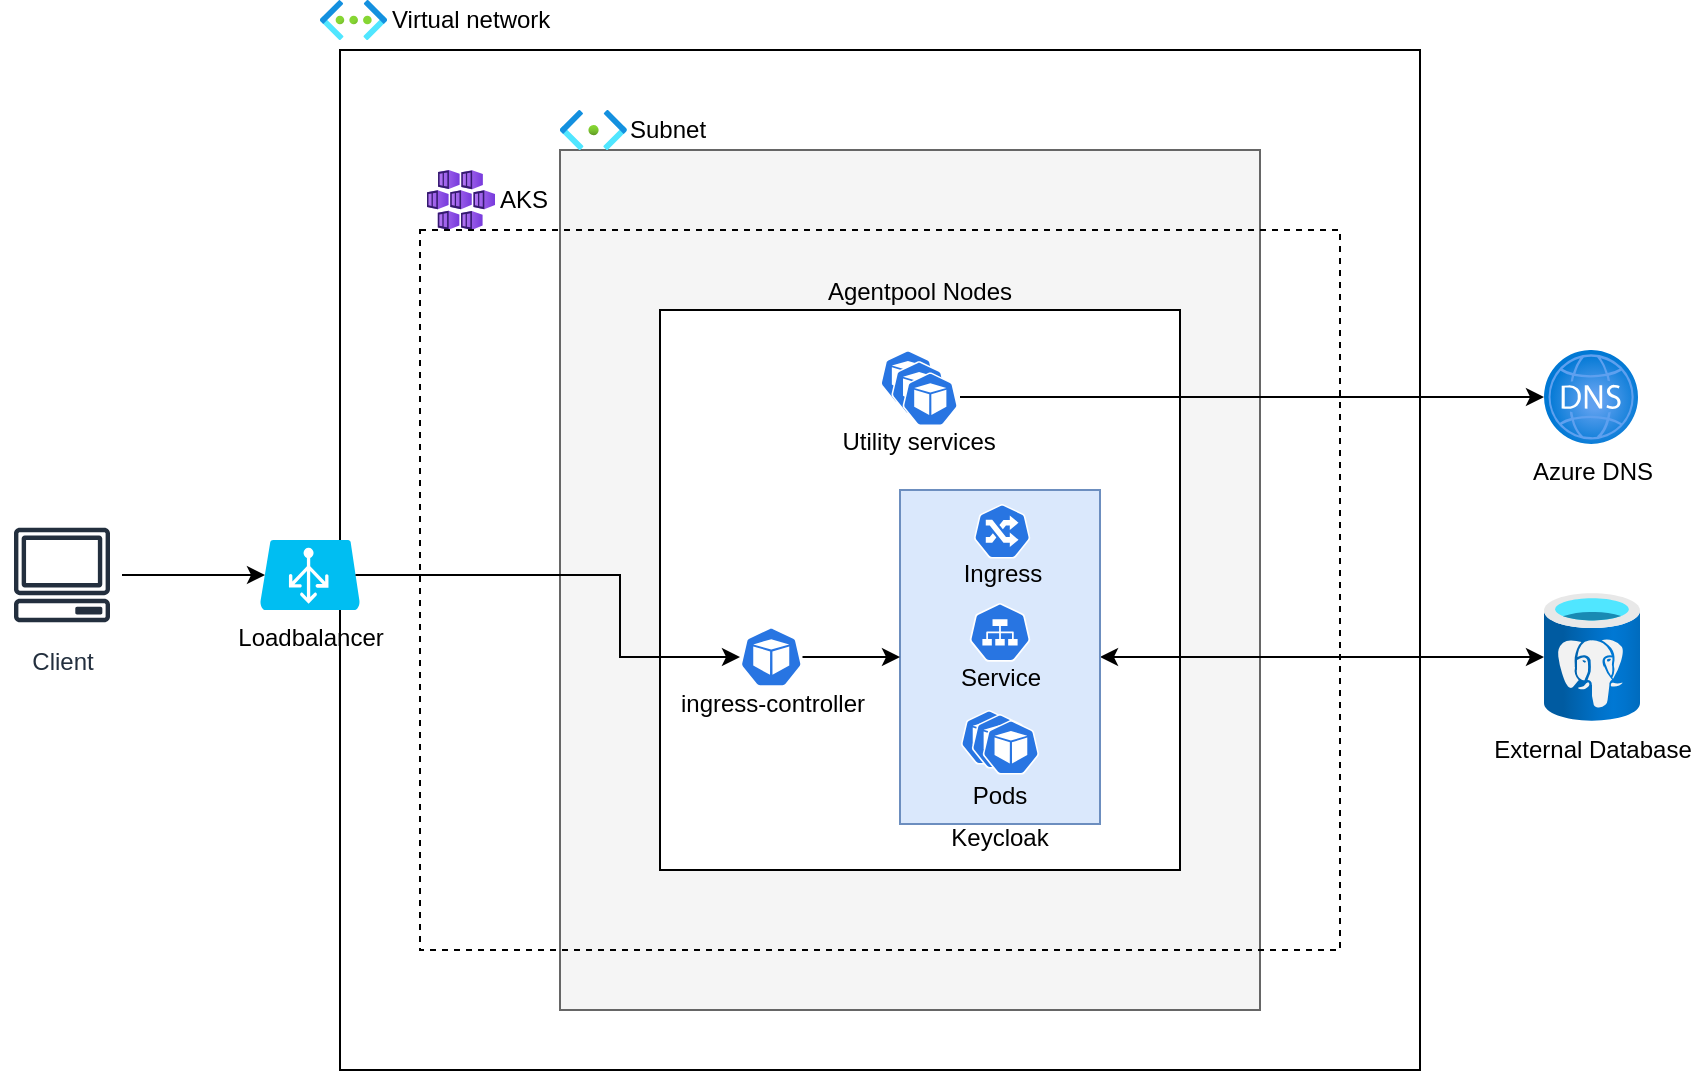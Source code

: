 <mxfile version="24.7.8">
  <diagram name="Page-1" id="xbvwgKmBpclG6BlPWKc4">
    <mxGraphModel dx="5529" dy="1868" grid="1" gridSize="10" guides="1" tooltips="1" connect="1" arrows="1" fold="1" page="1" pageScale="1" pageWidth="1169" pageHeight="827" math="0" shadow="0">
      <root>
        <mxCell id="0" />
        <mxCell id="1" parent="0" />
        <mxCell id="oSJyuPCntMrMoKZBstUJ-65" value="Virtual network" style="image;aspect=fixed;html=1;points=[];align=left;fontSize=12;image=img/lib/azure2/networking/Virtual_Networks.svg;labelPosition=right;verticalLabelPosition=middle;verticalAlign=middle;" vertex="1" parent="1">
          <mxGeometry x="-1270" y="155" width="33.5" height="20" as="geometry" />
        </mxCell>
        <mxCell id="oSJyuPCntMrMoKZBstUJ-66" value="" style="rounded=0;whiteSpace=wrap;html=1;fillColor=none;" vertex="1" parent="1">
          <mxGeometry x="-1260" y="180" width="540" height="510" as="geometry" />
        </mxCell>
        <mxCell id="oSJyuPCntMrMoKZBstUJ-67" value="" style="rounded=0;whiteSpace=wrap;html=1;fillColor=#f5f5f5;fontColor=#333333;strokeColor=#666666;" vertex="1" parent="1">
          <mxGeometry x="-1150" y="230" width="350" height="430" as="geometry" />
        </mxCell>
        <mxCell id="oSJyuPCntMrMoKZBstUJ-68" value="Subnet" style="image;aspect=fixed;html=1;points=[];align=left;fontSize=12;image=img/lib/azure2/networking/Subnet.svg;labelPosition=right;verticalLabelPosition=middle;verticalAlign=middle;" vertex="1" parent="1">
          <mxGeometry x="-1150" y="210" width="33.4" height="20" as="geometry" />
        </mxCell>
        <mxCell id="oSJyuPCntMrMoKZBstUJ-69" value="&lt;div&gt;AKS&lt;/div&gt;" style="image;aspect=fixed;html=1;points=[];align=left;fontSize=12;image=img/lib/azure2/compute/Kubernetes_Services.svg;labelPosition=right;verticalLabelPosition=middle;verticalAlign=middle;" vertex="1" parent="1">
          <mxGeometry x="-1216.5" y="240" width="34" height="30" as="geometry" />
        </mxCell>
        <mxCell id="oSJyuPCntMrMoKZBstUJ-74" value="" style="rounded=0;whiteSpace=wrap;html=1;fillColor=none;dashed=1;" vertex="1" parent="1">
          <mxGeometry x="-1220" y="270" width="460" height="360" as="geometry" />
        </mxCell>
        <mxCell id="oSJyuPCntMrMoKZBstUJ-76" value="Agentpool Nodes" style="rounded=0;whiteSpace=wrap;html=1;labelPosition=center;verticalLabelPosition=top;align=center;verticalAlign=bottom;" vertex="1" parent="1">
          <mxGeometry x="-1100" y="310" width="260" height="280" as="geometry" />
        </mxCell>
        <mxCell id="oSJyuPCntMrMoKZBstUJ-78" value="Utility services" style="group;labelPosition=center;verticalLabelPosition=bottom;align=center;verticalAlign=top;spacingBottom=0;textShadow=0;spacing=0;spacingTop=-4;" vertex="1" connectable="0" parent="1">
          <mxGeometry x="-990" y="330" width="39.12" height="38" as="geometry" />
        </mxCell>
        <mxCell id="oSJyuPCntMrMoKZBstUJ-79" value="" style="aspect=fixed;sketch=0;html=1;dashed=0;whitespace=wrap;verticalLabelPosition=bottom;verticalAlign=top;fillColor=#2875E2;strokeColor=#ffffff;points=[[0.005,0.63,0],[0.1,0.2,0],[0.9,0.2,0],[0.5,0,0],[0.995,0.63,0],[0.72,0.99,0],[0.5,1,0],[0.28,0.99,0]];shape=mxgraph.kubernetes.icon2;prIcon=pod" vertex="1" parent="oSJyuPCntMrMoKZBstUJ-78">
          <mxGeometry width="27.938" height="26.821" as="geometry" />
        </mxCell>
        <mxCell id="oSJyuPCntMrMoKZBstUJ-80" value="" style="aspect=fixed;sketch=0;html=1;dashed=0;whitespace=wrap;verticalLabelPosition=bottom;verticalAlign=top;fillColor=#2875E2;strokeColor=#ffffff;points=[[0.005,0.63,0],[0.1,0.2,0],[0.9,0.2,0],[0.5,0,0],[0.995,0.63,0],[0.72,0.99,0],[0.5,1,0],[0.28,0.99,0]];shape=mxgraph.kubernetes.icon2;prIcon=pod" vertex="1" parent="oSJyuPCntMrMoKZBstUJ-78">
          <mxGeometry x="5.589" y="5.588" width="27.938" height="26.821" as="geometry" />
        </mxCell>
        <mxCell id="oSJyuPCntMrMoKZBstUJ-81" value="" style="aspect=fixed;sketch=0;html=1;dashed=0;whitespace=wrap;verticalLabelPosition=bottom;verticalAlign=top;fillColor=#2875E2;strokeColor=#ffffff;points=[[0.005,0.63,0],[0.1,0.2,0],[0.9,0.2,0],[0.5,0,0],[0.995,0.63,0],[0.72,0.99,0],[0.5,1,0],[0.28,0.99,0]];shape=mxgraph.kubernetes.icon2;prIcon=pod" vertex="1" parent="oSJyuPCntMrMoKZBstUJ-78">
          <mxGeometry x="11.177" y="11.176" width="27.938" height="26.821" as="geometry" />
        </mxCell>
        <mxCell id="oSJyuPCntMrMoKZBstUJ-119" style="edgeStyle=orthogonalEdgeStyle;rounded=0;orthogonalLoop=1;jettySize=auto;html=1;entryX=1;entryY=0.5;entryDx=0;entryDy=0;startArrow=classic;startFill=1;" edge="1" parent="1" source="oSJyuPCntMrMoKZBstUJ-90" target="oSJyuPCntMrMoKZBstUJ-91">
          <mxGeometry relative="1" as="geometry" />
        </mxCell>
        <mxCell id="oSJyuPCntMrMoKZBstUJ-90" value="External Database" style="image;aspect=fixed;html=1;points=[];align=center;fontSize=12;image=img/lib/azure2/databases/Azure_Database_PostgreSQL_Server.svg;" vertex="1" parent="1">
          <mxGeometry x="-658" y="451.5" width="48" height="64" as="geometry" />
        </mxCell>
        <mxCell id="oSJyuPCntMrMoKZBstUJ-92" value="Client" style="sketch=0;outlineConnect=0;fontColor=#232F3E;gradientColor=none;strokeColor=#232F3E;fillColor=#ffffff;dashed=0;verticalLabelPosition=bottom;verticalAlign=top;align=center;html=1;fontSize=12;fontStyle=0;aspect=fixed;shape=mxgraph.aws4.resourceIcon;resIcon=mxgraph.aws4.client;" vertex="1" parent="1">
          <mxGeometry x="-1429" y="413" width="60" height="59" as="geometry" />
        </mxCell>
        <mxCell id="oSJyuPCntMrMoKZBstUJ-94" value="Loadbalancer" style="verticalLabelPosition=bottom;html=1;verticalAlign=top;align=center;strokeColor=none;fillColor=#00BEF2;shape=mxgraph.azure.azure_load_balancer;" vertex="1" parent="1">
          <mxGeometry x="-1300" y="425" width="50" height="35" as="geometry" />
        </mxCell>
        <mxCell id="oSJyuPCntMrMoKZBstUJ-117" style="edgeStyle=orthogonalEdgeStyle;rounded=0;orthogonalLoop=1;jettySize=auto;html=1;entryX=0.05;entryY=0.5;entryDx=0;entryDy=0;entryPerimeter=0;" edge="1" parent="1" source="oSJyuPCntMrMoKZBstUJ-92" target="oSJyuPCntMrMoKZBstUJ-94">
          <mxGeometry relative="1" as="geometry" />
        </mxCell>
        <mxCell id="oSJyuPCntMrMoKZBstUJ-120" value="" style="group" vertex="1" connectable="0" parent="1">
          <mxGeometry x="-980" y="400" width="100" height="167" as="geometry" />
        </mxCell>
        <mxCell id="oSJyuPCntMrMoKZBstUJ-91" value="Keycloak" style="rounded=0;whiteSpace=wrap;html=1;fillColor=#dae8fc;strokeColor=#6c8ebf;labelPosition=center;verticalLabelPosition=bottom;align=center;verticalAlign=top;spacing=0;spacingTop=-5;" vertex="1" parent="oSJyuPCntMrMoKZBstUJ-120">
          <mxGeometry width="100" height="167" as="geometry" />
        </mxCell>
        <mxCell id="oSJyuPCntMrMoKZBstUJ-93" value="Ingress" style="aspect=fixed;sketch=0;html=1;dashed=0;whitespace=wrap;verticalLabelPosition=bottom;verticalAlign=top;fillColor=#2875E2;strokeColor=#ffffff;points=[[0.005,0.63,0],[0.1,0.2,0],[0.9,0.2,0],[0.5,0,0],[0.995,0.63,0],[0.72,0.99,0],[0.5,1,0],[0.28,0.99,0]];shape=mxgraph.kubernetes.icon2;prIcon=ing;spacing=0;spacingTop=-4;" vertex="1" parent="oSJyuPCntMrMoKZBstUJ-120">
          <mxGeometry x="36.866" y="7" width="28.409" height="27.273" as="geometry" />
        </mxCell>
        <mxCell id="oSJyuPCntMrMoKZBstUJ-109" value="Service" style="aspect=fixed;sketch=0;html=1;dashed=0;whitespace=wrap;verticalLabelPosition=bottom;verticalAlign=top;fillColor=#2875E2;strokeColor=#ffffff;points=[[0.005,0.63,0],[0.1,0.2,0],[0.9,0.2,0],[0.5,0,0],[0.995,0.63,0],[0.72,0.99,0],[0.5,1,0],[0.28,0.99,0]];shape=mxgraph.kubernetes.icon2;prIcon=svc;spacing=0;spacingTop=-4;" vertex="1" parent="oSJyuPCntMrMoKZBstUJ-120">
          <mxGeometry x="34.712" y="56.52" width="30.573" height="29.345" as="geometry" />
        </mxCell>
        <mxCell id="oSJyuPCntMrMoKZBstUJ-113" value="Pods" style="group;labelPosition=center;verticalLabelPosition=bottom;align=center;verticalAlign=top;spacing=0;spacingTop=-4;" vertex="1" connectable="0" parent="oSJyuPCntMrMoKZBstUJ-120">
          <mxGeometry x="30.339" y="110" width="39.318" height="35" as="geometry" />
        </mxCell>
        <mxCell id="oSJyuPCntMrMoKZBstUJ-95" value="" style="aspect=fixed;sketch=0;html=1;dashed=0;whitespace=wrap;verticalLabelPosition=bottom;verticalAlign=top;fillColor=#2875E2;strokeColor=#ffffff;points=[[0.005,0.63,0],[0.1,0.2,0],[0.9,0.2,0],[0.5,0,0],[0.995,0.63,0],[0.72,0.99,0],[0.5,1,0],[0.28,0.99,0]];shape=mxgraph.kubernetes.icon2;prIcon=pod;spacing=0;spacingTop=-4;" vertex="1" parent="oSJyuPCntMrMoKZBstUJ-113">
          <mxGeometry width="28.409" height="27.273" as="geometry" />
        </mxCell>
        <mxCell id="oSJyuPCntMrMoKZBstUJ-111" value="" style="aspect=fixed;sketch=0;html=1;dashed=0;whitespace=wrap;verticalLabelPosition=bottom;verticalAlign=top;fillColor=#2875E2;strokeColor=#ffffff;points=[[0.005,0.63,0],[0.1,0.2,0],[0.9,0.2,0],[0.5,0,0],[0.995,0.63,0],[0.72,0.99,0],[0.5,1,0],[0.28,0.99,0]];shape=mxgraph.kubernetes.icon2;prIcon=pod;spacing=0;spacingTop=-4;" vertex="1" parent="oSJyuPCntMrMoKZBstUJ-113">
          <mxGeometry x="5.455" y="2" width="28.409" height="27.273" as="geometry" />
        </mxCell>
        <mxCell id="oSJyuPCntMrMoKZBstUJ-112" value="" style="aspect=fixed;sketch=0;html=1;dashed=0;whitespace=wrap;verticalLabelPosition=bottom;verticalAlign=top;fillColor=#2875E2;strokeColor=#ffffff;points=[[0.005,0.63,0],[0.1,0.2,0],[0.9,0.2,0],[0.5,0,0],[0.995,0.63,0],[0.72,0.99,0],[0.5,1,0],[0.28,0.99,0]];shape=mxgraph.kubernetes.icon2;prIcon=pod;spacing=0;spacingTop=-4;" vertex="1" parent="oSJyuPCntMrMoKZBstUJ-113">
          <mxGeometry x="10.909" y="5" width="28.409" height="27.273" as="geometry" />
        </mxCell>
        <mxCell id="oSJyuPCntMrMoKZBstUJ-123" style="edgeStyle=orthogonalEdgeStyle;rounded=0;orthogonalLoop=1;jettySize=auto;html=1;entryX=0;entryY=0.5;entryDx=0;entryDy=0;" edge="1" parent="1" source="oSJyuPCntMrMoKZBstUJ-122" target="oSJyuPCntMrMoKZBstUJ-91">
          <mxGeometry relative="1" as="geometry" />
        </mxCell>
        <mxCell id="oSJyuPCntMrMoKZBstUJ-122" value="ingress-controller" style="aspect=fixed;sketch=0;html=1;dashed=0;whitespace=wrap;verticalLabelPosition=bottom;verticalAlign=top;fillColor=#2875E2;strokeColor=#ffffff;points=[[0.005,0.63,0],[0.1,0.2,0],[0.9,0.2,0],[0.5,0,0],[0.995,0.63,0],[0.72,0.99,0],[0.5,1,0],[0.28,0.99,0]];shape=mxgraph.kubernetes.icon2;prIcon=pod;spacing=0;spacingTop=-4;" vertex="1" parent="1">
          <mxGeometry x="-1060" y="468.5" width="31.25" height="30" as="geometry" />
        </mxCell>
        <mxCell id="oSJyuPCntMrMoKZBstUJ-125" style="edgeStyle=orthogonalEdgeStyle;rounded=0;orthogonalLoop=1;jettySize=auto;html=1;entryX=0.955;entryY=0.5;entryDx=0;entryDy=0;entryPerimeter=0;startArrow=classic;startFill=1;endArrow=none;endFill=0;" edge="1" parent="1" source="oSJyuPCntMrMoKZBstUJ-122" target="oSJyuPCntMrMoKZBstUJ-94">
          <mxGeometry relative="1" as="geometry">
            <Array as="points">
              <mxPoint x="-1120" y="483" />
              <mxPoint x="-1120" y="443" />
            </Array>
          </mxGeometry>
        </mxCell>
        <mxCell id="oSJyuPCntMrMoKZBstUJ-127" style="edgeStyle=orthogonalEdgeStyle;rounded=0;orthogonalLoop=1;jettySize=auto;html=1;startArrow=classic;startFill=1;endArrow=none;endFill=0;" edge="1" parent="1" source="oSJyuPCntMrMoKZBstUJ-126">
          <mxGeometry relative="1" as="geometry">
            <mxPoint x="-950" y="353.5" as="targetPoint" />
          </mxGeometry>
        </mxCell>
        <mxCell id="oSJyuPCntMrMoKZBstUJ-126" value="Azure DNS" style="image;aspect=fixed;html=1;points=[];align=center;fontSize=12;image=img/lib/azure2/networking/DNS_Zones.svg;" vertex="1" parent="1">
          <mxGeometry x="-658" y="330" width="47" height="47" as="geometry" />
        </mxCell>
      </root>
    </mxGraphModel>
  </diagram>
</mxfile>
